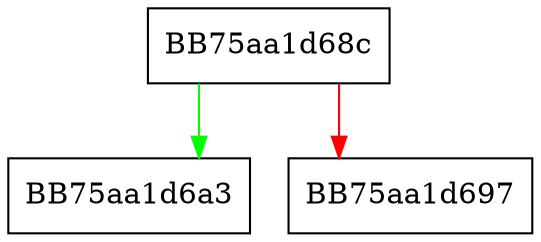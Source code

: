 digraph op_div {
  node [shape="box"];
  graph [splines=ortho];
  BB75aa1d68c -> BB75aa1d6a3 [color="green"];
  BB75aa1d68c -> BB75aa1d697 [color="red"];
}